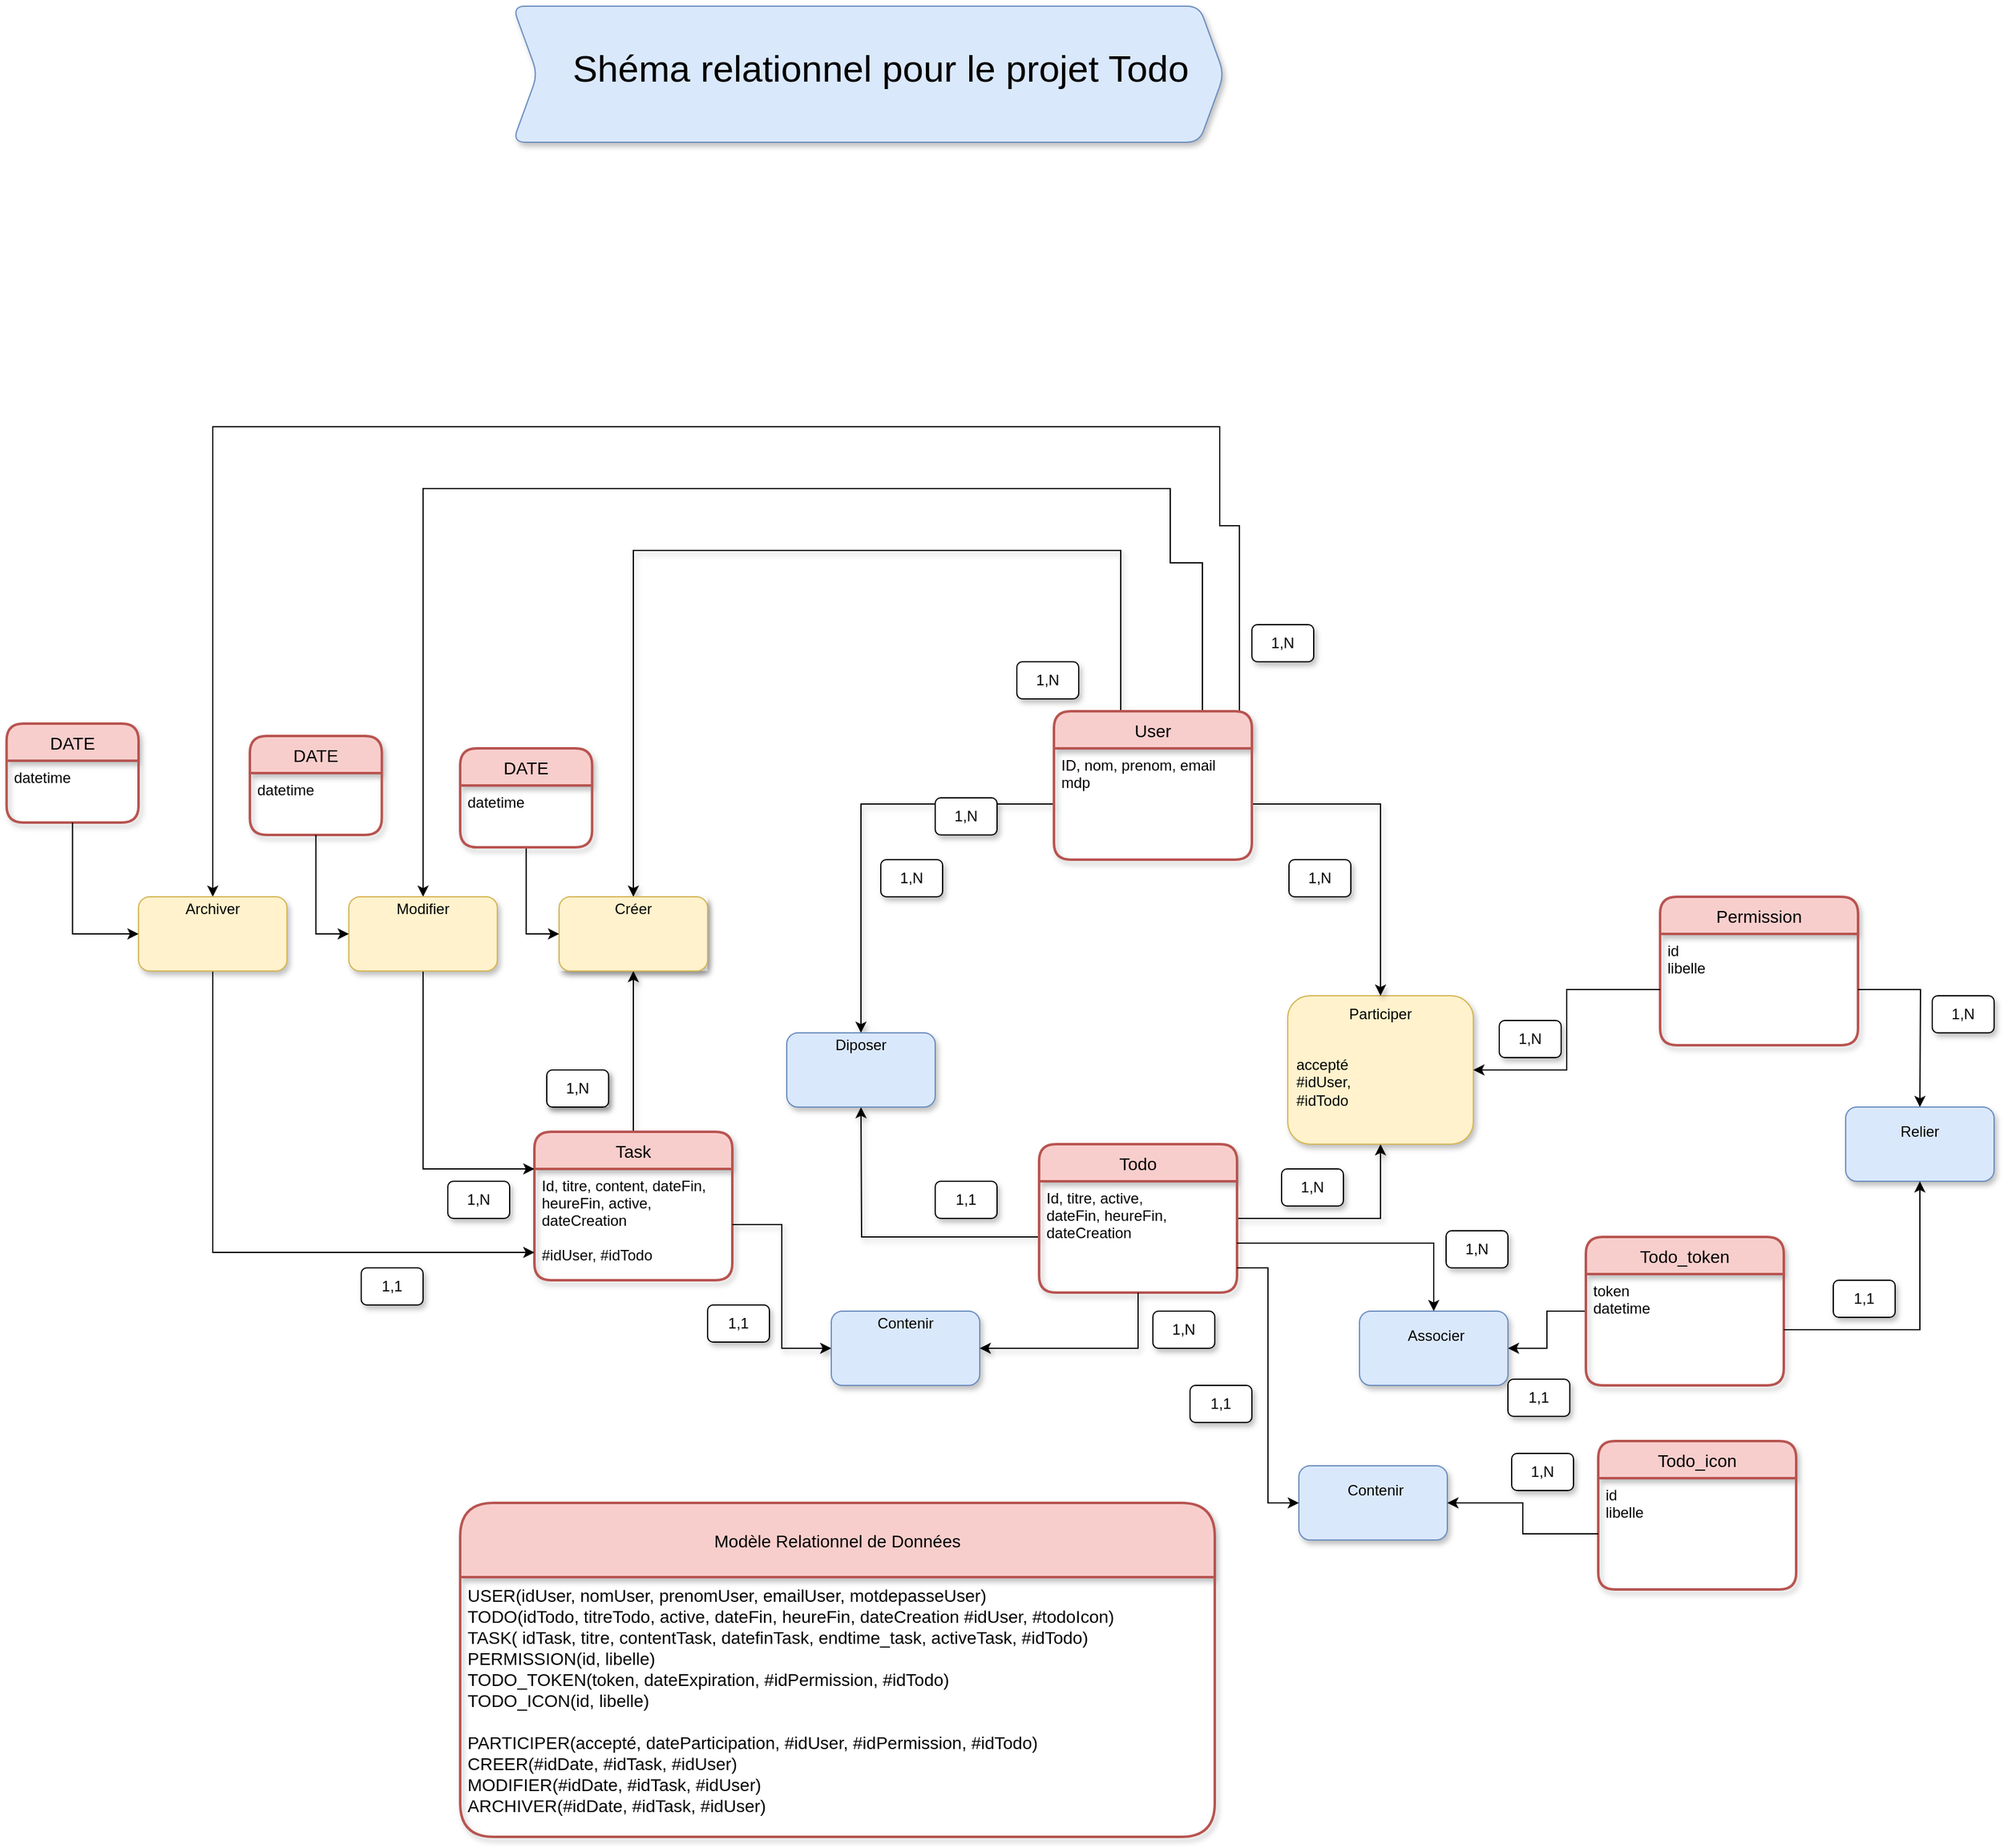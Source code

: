 <mxfile version="14.1.8" type="device"><diagram id="XqB8k5iHXv9dSx2xLBwB" name="Page-1"><mxGraphModel dx="1640" dy="1639" grid="1" gridSize="10" guides="1" tooltips="1" connect="1" arrows="1" fold="1" page="1" pageScale="1" pageWidth="827" pageHeight="1169" math="0" shadow="0"><root><mxCell id="0"/><mxCell id="1" parent="0"/><mxCell id="Rm26clRM2Kl6Tp9O-3ym-28" style="edgeStyle=orthogonalEdgeStyle;rounded=0;orthogonalLoop=1;jettySize=auto;html=1;entryX=0.5;entryY=1;entryDx=0;entryDy=0;shadow=1;" parent="1" source="Rm26clRM2Kl6Tp9O-3ym-4" target="Rm26clRM2Kl6Tp9O-3ym-24" edge="1"><mxGeometry relative="1" as="geometry"><mxPoint x="714" y="540.0" as="targetPoint"/></mxGeometry></mxCell><mxCell id="Rm26clRM2Kl6Tp9O-3ym-18" value="" style="group;shadow=1;" parent="1" vertex="1" connectable="0"><mxGeometry x="364" y="590" width="50" height="30" as="geometry"/></mxCell><mxCell id="Rm26clRM2Kl6Tp9O-3ym-13" value="" style="rounded=1;whiteSpace=wrap;html=1;shadow=1;" parent="Rm26clRM2Kl6Tp9O-3ym-18" vertex="1"><mxGeometry width="50" height="30" as="geometry"/></mxCell><mxCell id="Rm26clRM2Kl6Tp9O-3ym-15" value="1,1" style="text;html=1;strokeColor=none;fillColor=none;align=center;verticalAlign=middle;whiteSpace=wrap;rounded=0;shadow=1;" parent="Rm26clRM2Kl6Tp9O-3ym-18" vertex="1"><mxGeometry x="5" y="5" width="40" height="20" as="geometry"/></mxCell><mxCell id="Rm26clRM2Kl6Tp9O-3ym-19" value="" style="group;shadow=1;" parent="1" vertex="1" connectable="0"><mxGeometry x="320" y="330" width="50" height="30" as="geometry"/></mxCell><mxCell id="Rm26clRM2Kl6Tp9O-3ym-20" value="" style="rounded=1;whiteSpace=wrap;html=1;shadow=1;" parent="Rm26clRM2Kl6Tp9O-3ym-19" vertex="1"><mxGeometry width="50" height="30" as="geometry"/></mxCell><mxCell id="Rm26clRM2Kl6Tp9O-3ym-21" value="1,N" style="text;html=1;strokeColor=none;fillColor=none;align=center;verticalAlign=middle;whiteSpace=wrap;rounded=0;shadow=1;" parent="Rm26clRM2Kl6Tp9O-3ym-19" vertex="1"><mxGeometry x="5" y="5" width="40" height="20" as="geometry"/></mxCell><mxCell id="Rm26clRM2Kl6Tp9O-3ym-23" value="" style="group;shadow=1;" parent="1" vertex="1" connectable="0"><mxGeometry x="664" y="440" width="150" height="120" as="geometry"/></mxCell><mxCell id="Rm26clRM2Kl6Tp9O-3ym-24" value="" style="rounded=1;whiteSpace=wrap;html=1;fillColor=#fff2cc;strokeColor=#d6b656;shadow=1;" parent="Rm26clRM2Kl6Tp9O-3ym-23" vertex="1"><mxGeometry x="-15" width="150" height="120" as="geometry"/></mxCell><mxCell id="Rm26clRM2Kl6Tp9O-3ym-25" value="Participer" style="text;html=1;strokeColor=none;fillColor=none;align=center;verticalAlign=middle;whiteSpace=wrap;rounded=0;shadow=1;" parent="Rm26clRM2Kl6Tp9O-3ym-23" vertex="1"><mxGeometry x="40" width="40" height="30" as="geometry"/></mxCell><mxCell id="Rm26clRM2Kl6Tp9O-3ym-26" value="accepté&lt;br&gt;#idUser, &lt;br&gt;#idTodo" style="text;html=1;strokeColor=none;fillColor=none;align=left;verticalAlign=middle;whiteSpace=wrap;rounded=0;shadow=1;" parent="Rm26clRM2Kl6Tp9O-3ym-23" vertex="1"><mxGeometry x="-10" y="30" width="140" height="80" as="geometry"/></mxCell><mxCell id="Rm26clRM2Kl6Tp9O-3ym-27" style="edgeStyle=orthogonalEdgeStyle;rounded=0;orthogonalLoop=1;jettySize=auto;html=1;shadow=1;" parent="1" source="Rm26clRM2Kl6Tp9O-3ym-2" target="Rm26clRM2Kl6Tp9O-3ym-25" edge="1"><mxGeometry relative="1" as="geometry"/></mxCell><mxCell id="Rm26clRM2Kl6Tp9O-3ym-30" value="" style="group;shadow=1;" parent="1" vertex="1" connectable="0"><mxGeometry x="650" y="330" width="50" height="30" as="geometry"/></mxCell><mxCell id="Zzb7BdXflSFqOl78yFR3-5" value="" style="group" parent="Rm26clRM2Kl6Tp9O-3ym-30" vertex="1" connectable="0"><mxGeometry width="50" height="30" as="geometry"/></mxCell><mxCell id="Rm26clRM2Kl6Tp9O-3ym-31" value="" style="rounded=1;whiteSpace=wrap;html=1;shadow=1;" parent="Zzb7BdXflSFqOl78yFR3-5" vertex="1"><mxGeometry width="50" height="30" as="geometry"/></mxCell><mxCell id="Rm26clRM2Kl6Tp9O-3ym-32" value="1,N" style="text;html=1;strokeColor=none;fillColor=none;align=center;verticalAlign=middle;whiteSpace=wrap;rounded=0;shadow=1;" parent="Zzb7BdXflSFqOl78yFR3-5" vertex="1"><mxGeometry x="5" y="5" width="40" height="20" as="geometry"/></mxCell><mxCell id="Rm26clRM2Kl6Tp9O-3ym-33" value="" style="group;shadow=1;" parent="1" vertex="1" connectable="0"><mxGeometry x="644" y="580" width="50" height="30" as="geometry"/></mxCell><mxCell id="Rm26clRM2Kl6Tp9O-3ym-34" value="" style="rounded=1;whiteSpace=wrap;html=1;shadow=1;" parent="Rm26clRM2Kl6Tp9O-3ym-33" vertex="1"><mxGeometry width="50" height="30" as="geometry"/></mxCell><mxCell id="Rm26clRM2Kl6Tp9O-3ym-35" value="1,N" style="text;html=1;strokeColor=none;fillColor=none;align=center;verticalAlign=middle;whiteSpace=wrap;rounded=0;shadow=1;" parent="Rm26clRM2Kl6Tp9O-3ym-33" vertex="1"><mxGeometry x="5" y="5" width="40" height="20" as="geometry"/></mxCell><mxCell id="Rm26clRM2Kl6Tp9O-3ym-44" style="edgeStyle=orthogonalEdgeStyle;rounded=0;orthogonalLoop=1;jettySize=auto;html=1;entryX=0.5;entryY=1;entryDx=0;entryDy=0;shadow=1;" parent="1" source="Rm26clRM2Kl6Tp9O-3ym-5" edge="1"><mxGeometry relative="1" as="geometry"><mxPoint x="304" y="530" as="targetPoint"/></mxGeometry></mxCell><mxCell id="Rm26clRM2Kl6Tp9O-3ym-45" style="edgeStyle=orthogonalEdgeStyle;rounded=0;orthogonalLoop=1;jettySize=auto;html=1;entryX=0.5;entryY=0;entryDx=0;entryDy=0;shadow=1;" parent="1" source="Rm26clRM2Kl6Tp9O-3ym-2" target="Rm26clRM2Kl6Tp9O-3ym-82" edge="1"><mxGeometry relative="1" as="geometry"><mxPoint x="300" y="600" as="targetPoint"/></mxGeometry></mxCell><mxCell id="Rm26clRM2Kl6Tp9O-3ym-59" style="edgeStyle=orthogonalEdgeStyle;rounded=0;orthogonalLoop=1;jettySize=auto;html=1;entryX=0.5;entryY=0;entryDx=0;entryDy=0;shadow=1;" parent="1" source="Rm26clRM2Kl6Tp9O-3ym-1" edge="1"><mxGeometry relative="1" as="geometry"><mxPoint x="120" y="360" as="targetPoint"/><Array as="points"><mxPoint x="514" y="80"/><mxPoint x="120" y="80"/></Array></mxGeometry></mxCell><mxCell id="Zzb7BdXflSFqOl78yFR3-11" style="edgeStyle=orthogonalEdgeStyle;rounded=0;orthogonalLoop=1;jettySize=auto;html=1;exitX=0.75;exitY=0;exitDx=0;exitDy=0;entryX=0.5;entryY=0;entryDx=0;entryDy=0;" parent="1" source="Rm26clRM2Kl6Tp9O-3ym-1" target="Zzb7BdXflSFqOl78yFR3-10" edge="1"><mxGeometry relative="1" as="geometry"><Array as="points"><mxPoint x="580" y="90"/><mxPoint x="554" y="90"/><mxPoint x="554" y="30"/><mxPoint x="-50" y="30"/></Array></mxGeometry></mxCell><mxCell id="Zzb7BdXflSFqOl78yFR3-27" style="edgeStyle=orthogonalEdgeStyle;rounded=0;orthogonalLoop=1;jettySize=auto;html=1;exitX=0.937;exitY=0.002;exitDx=0;exitDy=0;entryX=0.5;entryY=0;entryDx=0;entryDy=0;exitPerimeter=0;" parent="1" source="Rm26clRM2Kl6Tp9O-3ym-1" target="Zzb7BdXflSFqOl78yFR3-24" edge="1"><mxGeometry relative="1" as="geometry"><Array as="points"><mxPoint x="610" y="60"/><mxPoint x="594" y="60"/><mxPoint x="594" y="-20"/><mxPoint x="-220" y="-20"/></Array></mxGeometry></mxCell><mxCell id="Rm26clRM2Kl6Tp9O-3ym-1" value="User" style="swimlane;childLayout=stackLayout;horizontal=1;startSize=30;horizontalStack=0;rounded=1;fontSize=14;fontStyle=0;strokeWidth=2;resizeParent=0;resizeLast=1;shadow=1;dashed=0;align=center;fillColor=#f8cecc;strokeColor=#b85450;" parent="1" vertex="1"><mxGeometry x="460" y="210" width="160" height="120" as="geometry"/></mxCell><mxCell id="Rm26clRM2Kl6Tp9O-3ym-2" value="ID, nom, prenom, email&#10;mdp" style="align=left;strokeColor=none;fillColor=none;spacingLeft=4;fontSize=12;verticalAlign=top;resizable=0;rotatable=0;part=1;shadow=1;" parent="Rm26clRM2Kl6Tp9O-3ym-1" vertex="1"><mxGeometry y="30" width="160" height="90" as="geometry"/></mxCell><mxCell id="Rm26clRM2Kl6Tp9O-3ym-58" style="edgeStyle=orthogonalEdgeStyle;rounded=0;orthogonalLoop=1;jettySize=auto;html=1;entryX=0.5;entryY=1;entryDx=0;entryDy=0;shadow=1;" parent="1" source="Rm26clRM2Kl6Tp9O-3ym-36" edge="1"><mxGeometry relative="1" as="geometry"><mxPoint x="120" y="420" as="targetPoint"/></mxGeometry></mxCell><mxCell id="Rm26clRM2Kl6Tp9O-3ym-36" value="Task" style="swimlane;childLayout=stackLayout;horizontal=1;startSize=30;horizontalStack=0;rounded=1;fontSize=14;fontStyle=0;strokeWidth=2;resizeParent=0;resizeLast=1;shadow=1;dashed=0;align=center;fillColor=#f8cecc;strokeColor=#b85450;" parent="1" vertex="1"><mxGeometry x="40" y="550" width="160" height="120" as="geometry"/></mxCell><mxCell id="Rm26clRM2Kl6Tp9O-3ym-37" value="Id, titre, content, dateFin,&#10;heureFin, active, &#10;dateCreation&#10;&#10;#idUser, #idTodo" style="align=left;strokeColor=none;fillColor=none;spacingLeft=4;fontSize=12;verticalAlign=top;resizable=0;rotatable=0;part=1;shadow=1;" parent="Rm26clRM2Kl6Tp9O-3ym-36" vertex="1"><mxGeometry y="30" width="160" height="90" as="geometry"/></mxCell><mxCell id="Rm26clRM2Kl6Tp9O-3ym-53" style="edgeStyle=orthogonalEdgeStyle;rounded=0;orthogonalLoop=1;jettySize=auto;html=1;entryX=0;entryY=0.5;entryDx=0;entryDy=0;shadow=1;" parent="1" source="Rm26clRM2Kl6Tp9O-3ym-37" target="Rm26clRM2Kl6Tp9O-3ym-74" edge="1"><mxGeometry relative="1" as="geometry"><mxPoint x="200" y="800" as="targetPoint"/></mxGeometry></mxCell><mxCell id="Rm26clRM2Kl6Tp9O-3ym-61" value="" style="group;shadow=1;" parent="1" vertex="1" connectable="0"><mxGeometry x="540" y="695" width="50" height="30" as="geometry"/></mxCell><mxCell id="Rm26clRM2Kl6Tp9O-3ym-62" value="" style="rounded=1;whiteSpace=wrap;html=1;shadow=1;" parent="Rm26clRM2Kl6Tp9O-3ym-61" vertex="1"><mxGeometry width="50" height="30" as="geometry"/></mxCell><mxCell id="Rm26clRM2Kl6Tp9O-3ym-63" value="1,N" style="text;html=1;strokeColor=none;fillColor=none;align=center;verticalAlign=middle;whiteSpace=wrap;rounded=0;shadow=1;" parent="Rm26clRM2Kl6Tp9O-3ym-61" vertex="1"><mxGeometry x="5" y="5" width="40" height="20" as="geometry"/></mxCell><mxCell id="Rm26clRM2Kl6Tp9O-3ym-64" value="" style="group;shadow=1;" parent="1" vertex="1" connectable="0"><mxGeometry x="180" y="690" width="50" height="30" as="geometry"/></mxCell><mxCell id="Rm26clRM2Kl6Tp9O-3ym-65" value="" style="rounded=1;whiteSpace=wrap;html=1;shadow=1;" parent="Rm26clRM2Kl6Tp9O-3ym-64" vertex="1"><mxGeometry width="50" height="30" as="geometry"/></mxCell><mxCell id="Rm26clRM2Kl6Tp9O-3ym-66" value="1,1" style="text;html=1;strokeColor=none;fillColor=none;align=center;verticalAlign=middle;whiteSpace=wrap;rounded=0;shadow=1;" parent="Rm26clRM2Kl6Tp9O-3ym-64" vertex="1"><mxGeometry x="5" y="5" width="40" height="20" as="geometry"/></mxCell><mxCell id="Rm26clRM2Kl6Tp9O-3ym-67" value="" style="group;fillColor=#ffffff;shadow=1;" parent="1" vertex="1" connectable="0"><mxGeometry x="50" y="500" width="50" height="30" as="geometry"/></mxCell><mxCell id="Rm26clRM2Kl6Tp9O-3ym-68" value="" style="rounded=1;whiteSpace=wrap;html=1;shadow=1;" parent="Rm26clRM2Kl6Tp9O-3ym-67" vertex="1"><mxGeometry width="50" height="30" as="geometry"/></mxCell><mxCell id="Rm26clRM2Kl6Tp9O-3ym-69" value="1,N" style="text;html=1;strokeColor=none;fillColor=none;align=center;verticalAlign=middle;whiteSpace=wrap;rounded=0;shadow=1;" parent="Rm26clRM2Kl6Tp9O-3ym-67" vertex="1"><mxGeometry x="5" y="5" width="40" height="20" as="geometry"/></mxCell><mxCell id="Rm26clRM2Kl6Tp9O-3ym-70" value="" style="group;shadow=1;" parent="1" vertex="1" connectable="0"><mxGeometry x="364" y="280" width="50" height="30" as="geometry"/></mxCell><mxCell id="Rm26clRM2Kl6Tp9O-3ym-71" value="" style="rounded=1;whiteSpace=wrap;html=1;shadow=1;" parent="Rm26clRM2Kl6Tp9O-3ym-70" vertex="1"><mxGeometry width="50" height="30" as="geometry"/></mxCell><mxCell id="Rm26clRM2Kl6Tp9O-3ym-72" value="1,N" style="text;html=1;strokeColor=none;fillColor=none;align=center;verticalAlign=middle;whiteSpace=wrap;rounded=0;shadow=1;" parent="Rm26clRM2Kl6Tp9O-3ym-70" vertex="1"><mxGeometry x="5" y="5" width="40" height="20" as="geometry"/></mxCell><mxCell id="Rm26clRM2Kl6Tp9O-3ym-73" value="" style="group;shadow=1;" parent="1" vertex="1" connectable="0"><mxGeometry x="280" y="695" width="120" height="60" as="geometry"/></mxCell><mxCell id="Rm26clRM2Kl6Tp9O-3ym-74" value="" style="rounded=1;whiteSpace=wrap;html=1;fillColor=#dae8fc;strokeColor=#6c8ebf;shadow=1;" parent="Rm26clRM2Kl6Tp9O-3ym-73" vertex="1"><mxGeometry width="120" height="60" as="geometry"/></mxCell><mxCell id="Rm26clRM2Kl6Tp9O-3ym-75" value="Contenir" style="text;html=1;strokeColor=none;fillColor=none;align=center;verticalAlign=middle;whiteSpace=wrap;rounded=0;shadow=1;" parent="Rm26clRM2Kl6Tp9O-3ym-73" vertex="1"><mxGeometry x="40" width="40" height="20" as="geometry"/></mxCell><mxCell id="Rm26clRM2Kl6Tp9O-3ym-77" value="" style="group;shadow=1;fillColor=#ffffff;" parent="1" vertex="1" connectable="0"><mxGeometry x="60" y="360" width="120" height="60" as="geometry"/></mxCell><mxCell id="Rm26clRM2Kl6Tp9O-3ym-78" value="" style="rounded=1;whiteSpace=wrap;html=1;fillColor=#fff2cc;strokeColor=#d6b656;shadow=1;" parent="Rm26clRM2Kl6Tp9O-3ym-77" vertex="1"><mxGeometry width="120" height="60" as="geometry"/></mxCell><mxCell id="Rm26clRM2Kl6Tp9O-3ym-79" value="Créer" style="text;html=1;strokeColor=none;fillColor=none;align=center;verticalAlign=middle;whiteSpace=wrap;rounded=0;shadow=1;" parent="Rm26clRM2Kl6Tp9O-3ym-77" vertex="1"><mxGeometry x="40" width="40" height="20" as="geometry"/></mxCell><mxCell id="Rm26clRM2Kl6Tp9O-3ym-80" value="" style="group;shadow=1;" parent="1" vertex="1" connectable="0"><mxGeometry x="244" y="470" width="120" height="60" as="geometry"/></mxCell><mxCell id="Rm26clRM2Kl6Tp9O-3ym-81" value="" style="rounded=1;whiteSpace=wrap;html=1;fillColor=#dae8fc;strokeColor=#6c8ebf;shadow=1;" parent="Rm26clRM2Kl6Tp9O-3ym-80" vertex="1"><mxGeometry width="120" height="60" as="geometry"/></mxCell><mxCell id="Rm26clRM2Kl6Tp9O-3ym-82" value="Diposer" style="text;html=1;strokeColor=none;fillColor=none;align=center;verticalAlign=middle;whiteSpace=wrap;rounded=0;shadow=1;" parent="Rm26clRM2Kl6Tp9O-3ym-80" vertex="1"><mxGeometry x="40" width="40" height="20" as="geometry"/></mxCell><mxCell id="Rm26clRM2Kl6Tp9O-3ym-4" value="Todo" style="swimlane;childLayout=stackLayout;horizontal=1;startSize=30;horizontalStack=0;rounded=1;fontSize=14;fontStyle=0;strokeWidth=2;resizeParent=0;resizeLast=1;shadow=1;dashed=0;align=center;fillColor=#f8cecc;strokeColor=#b85450;swimlaneLine=1;glass=0;" parent="1" vertex="1"><mxGeometry x="448" y="560" width="160" height="120" as="geometry"/></mxCell><mxCell id="Rm26clRM2Kl6Tp9O-3ym-5" value="Id, titre, active,&#10;dateFin, heureFin,&#10;dateCreation" style="align=left;strokeColor=none;fillColor=none;spacingLeft=4;fontSize=12;verticalAlign=top;resizable=0;rotatable=0;part=1;shadow=1;" parent="Rm26clRM2Kl6Tp9O-3ym-4" vertex="1"><mxGeometry y="30" width="160" height="90" as="geometry"/></mxCell><mxCell id="Rm26clRM2Kl6Tp9O-3ym-83" style="edgeStyle=orthogonalEdgeStyle;rounded=0;orthogonalLoop=1;jettySize=auto;html=1;entryX=1;entryY=0.5;entryDx=0;entryDy=0;shadow=1;" parent="1" source="Rm26clRM2Kl6Tp9O-3ym-5" target="Rm26clRM2Kl6Tp9O-3ym-74" edge="1"><mxGeometry relative="1" as="geometry"><Array as="points"><mxPoint x="528" y="725"/></Array></mxGeometry></mxCell><mxCell id="Rm26clRM2Kl6Tp9O-3ym-89" value="Modèle Relationnel de Données" style="swimlane;childLayout=stackLayout;horizontal=1;startSize=60;horizontalStack=0;rounded=1;fontSize=14;fontStyle=0;strokeWidth=2;resizeParent=0;resizeLast=1;shadow=1;dashed=0;align=center;fillColor=#f8cecc;strokeColor=#b85450;swimlaneFillColor=none;sketch=0;" parent="1" vertex="1"><mxGeometry x="-20" y="850" width="610" height="270" as="geometry"/></mxCell><mxCell id="Rm26clRM2Kl6Tp9O-3ym-90" value="USER(idUser, nomUser, prenomUser, emailUser, motdepasseUser)&#10;TODO(idTodo, titreTodo, active, dateFin, heureFin, dateCreation #idUser, #todoIcon)&#10;TASK( idTask, titre, contentTask, datefinTask, endtime_task, activeTask, #idTodo)&#10;PERMISSION(id, libelle)&#10;TODO_TOKEN(token, dateExpiration, #idPermission, #idTodo)&#10;TODO_ICON(id, libelle)&#10;&#10;PARTICIPER(accepté, dateParticipation, #idUser, #idPermission, #idTodo)&#10;CREER(#idDate, #idTask, #idUser)&#10;MODIFIER(#idDate, #idTask, #idUser)&#10;ARCHIVER(#idDate, #idTask, #idUser)" style="align=left;strokeColor=none;fillColor=none;spacingLeft=4;fontSize=14;verticalAlign=top;resizable=0;rotatable=0;part=1;spacing=2;fontFamily=Helvetica;labelBackgroundColor=none;labelBorderColor=none;" parent="Rm26clRM2Kl6Tp9O-3ym-89" vertex="1"><mxGeometry y="60" width="610" height="210" as="geometry"/></mxCell><mxCell id="Rm26clRM2Kl6Tp9O-3ym-91" value="" style="shape=step;perimeter=stepPerimeter;whiteSpace=wrap;html=1;fixedSize=1;rounded=1;shadow=1;glass=0;sketch=0;strokeColor=#6c8ebf;fillColor=#dae8fc;fontFamily=Helvetica;fontSize=14;" parent="1" vertex="1"><mxGeometry x="22.5" y="-360" width="575" height="110" as="geometry"/></mxCell><mxCell id="Rm26clRM2Kl6Tp9O-3ym-93" value="&lt;div style=&quot;text-align: justify; font-size: 30px;&quot;&gt;&lt;span style=&quot;font-size: 30px;&quot;&gt;Shéma relationnel pour le projet Todo&lt;/span&gt;&lt;/div&gt;" style="text;html=1;strokeColor=none;fillColor=none;align=center;verticalAlign=middle;whiteSpace=wrap;rounded=0;shadow=1;glass=0;sketch=0;fontFamily=Helvetica;fontSize=30;" parent="1" vertex="1"><mxGeometry x="60" y="-320" width="520" height="20" as="geometry"/></mxCell><mxCell id="Rm26clRM2Kl6Tp9O-3ym-95" style="edgeStyle=orthogonalEdgeStyle;rounded=0;orthogonalLoop=1;jettySize=auto;html=1;exitX=0.5;exitY=1;exitDx=0;exitDy=0;shadow=1;fontFamily=Helvetica;fontSize=30;fontColor=#000000;" parent="1" source="Rm26clRM2Kl6Tp9O-3ym-93" target="Rm26clRM2Kl6Tp9O-3ym-93" edge="1"><mxGeometry relative="1" as="geometry"/></mxCell><mxCell id="vfI2gxdwz_hh4AWfBdgs-1" value="Permission" style="swimlane;childLayout=stackLayout;horizontal=1;startSize=30;horizontalStack=0;rounded=1;fontSize=14;fontStyle=0;strokeWidth=2;resizeParent=0;resizeLast=1;shadow=1;dashed=0;align=center;fillColor=#f8cecc;strokeColor=#b85450;" parent="1" vertex="1"><mxGeometry x="950" y="360" width="160" height="120" as="geometry"/></mxCell><mxCell id="vfI2gxdwz_hh4AWfBdgs-2" value="id&#10;libelle" style="align=left;strokeColor=none;fillColor=none;spacingLeft=4;fontSize=12;verticalAlign=top;resizable=0;rotatable=0;part=1;shadow=1;" parent="vfI2gxdwz_hh4AWfBdgs-1" vertex="1"><mxGeometry y="30" width="160" height="90" as="geometry"/></mxCell><mxCell id="Zzb7BdXflSFqOl78yFR3-1" style="edgeStyle=orthogonalEdgeStyle;rounded=0;orthogonalLoop=1;jettySize=auto;html=1;entryX=1;entryY=0.5;entryDx=0;entryDy=0;" parent="1" source="vfI2gxdwz_hh4AWfBdgs-2" target="Rm26clRM2Kl6Tp9O-3ym-24" edge="1"><mxGeometry relative="1" as="geometry"/></mxCell><mxCell id="Zzb7BdXflSFqOl78yFR3-6" value="" style="group" parent="1" vertex="1" connectable="0"><mxGeometry x="820" y="460" width="50" height="30" as="geometry"/></mxCell><mxCell id="Zzb7BdXflSFqOl78yFR3-7" value="" style="rounded=1;whiteSpace=wrap;html=1;shadow=1;" parent="Zzb7BdXflSFqOl78yFR3-6" vertex="1"><mxGeometry width="50" height="30" as="geometry"/></mxCell><mxCell id="Zzb7BdXflSFqOl78yFR3-8" value="1,N" style="text;html=1;strokeColor=none;fillColor=none;align=center;verticalAlign=middle;whiteSpace=wrap;rounded=0;shadow=1;" parent="Zzb7BdXflSFqOl78yFR3-6" vertex="1"><mxGeometry x="5" y="5" width="40" height="20" as="geometry"/></mxCell><mxCell id="Zzb7BdXflSFqOl78yFR3-12" style="edgeStyle=orthogonalEdgeStyle;rounded=0;orthogonalLoop=1;jettySize=auto;html=1;" parent="1" source="Zzb7BdXflSFqOl78yFR3-9" edge="1"><mxGeometry relative="1" as="geometry"><mxPoint x="40" y="580" as="targetPoint"/><Array as="points"><mxPoint x="-50" y="580"/><mxPoint x="40" y="580"/></Array></mxGeometry></mxCell><mxCell id="Zzb7BdXflSFqOl78yFR3-9" value="" style="rounded=1;whiteSpace=wrap;html=1;fillColor=#fff2cc;strokeColor=#d6b656;shadow=1;" parent="1" vertex="1"><mxGeometry x="-110" y="360" width="120" height="60" as="geometry"/></mxCell><mxCell id="Zzb7BdXflSFqOl78yFR3-10" value="Modifier" style="text;html=1;strokeColor=none;fillColor=none;align=center;verticalAlign=middle;whiteSpace=wrap;rounded=0;shadow=1;" parent="1" vertex="1"><mxGeometry x="-70" y="360" width="40" height="20" as="geometry"/></mxCell><mxCell id="Zzb7BdXflSFqOl78yFR3-16" value="" style="group;shadow=1;" parent="1" vertex="1" connectable="0"><mxGeometry x="430" y="170" width="50" height="30" as="geometry"/></mxCell><mxCell id="Zzb7BdXflSFqOl78yFR3-17" value="" style="rounded=1;whiteSpace=wrap;html=1;shadow=1;" parent="Zzb7BdXflSFqOl78yFR3-16" vertex="1"><mxGeometry width="50" height="30" as="geometry"/></mxCell><mxCell id="Zzb7BdXflSFqOl78yFR3-18" value="1,N" style="text;html=1;strokeColor=none;fillColor=none;align=center;verticalAlign=middle;whiteSpace=wrap;rounded=0;shadow=1;" parent="Zzb7BdXflSFqOl78yFR3-16" vertex="1"><mxGeometry x="5" y="5" width="40" height="20" as="geometry"/></mxCell><mxCell id="Zzb7BdXflSFqOl78yFR3-19" value="" style="group;shadow=1;" parent="1" vertex="1" connectable="0"><mxGeometry x="-30" y="590" width="50" height="30" as="geometry"/></mxCell><mxCell id="Zzb7BdXflSFqOl78yFR3-20" value="" style="rounded=1;whiteSpace=wrap;html=1;shadow=1;" parent="Zzb7BdXflSFqOl78yFR3-19" vertex="1"><mxGeometry width="50" height="30" as="geometry"/></mxCell><mxCell id="Zzb7BdXflSFqOl78yFR3-21" value="1,N" style="text;html=1;strokeColor=none;fillColor=none;align=center;verticalAlign=middle;whiteSpace=wrap;rounded=0;shadow=1;" parent="Zzb7BdXflSFqOl78yFR3-19" vertex="1"><mxGeometry x="5" y="5" width="40" height="20" as="geometry"/></mxCell><mxCell id="Zzb7BdXflSFqOl78yFR3-32" style="edgeStyle=orthogonalEdgeStyle;rounded=0;orthogonalLoop=1;jettySize=auto;html=1;entryX=0;entryY=0.75;entryDx=0;entryDy=0;" parent="1" source="Zzb7BdXflSFqOl78yFR3-24" target="Rm26clRM2Kl6Tp9O-3ym-37" edge="1"><mxGeometry relative="1" as="geometry"><Array as="points"><mxPoint x="-220" y="647"/></Array></mxGeometry></mxCell><mxCell id="Zzb7BdXflSFqOl78yFR3-24" value="" style="rounded=1;whiteSpace=wrap;html=1;fillColor=#fff2cc;strokeColor=#d6b656;shadow=1;" parent="1" vertex="1"><mxGeometry x="-280" y="360" width="120" height="60" as="geometry"/></mxCell><mxCell id="Zzb7BdXflSFqOl78yFR3-25" value="Archiver" style="text;html=1;strokeColor=none;fillColor=none;align=center;verticalAlign=middle;whiteSpace=wrap;rounded=0;shadow=1;" parent="1" vertex="1"><mxGeometry x="-240" y="360" width="40" height="20" as="geometry"/></mxCell><mxCell id="Zzb7BdXflSFqOl78yFR3-28" value="" style="group;shadow=1;" parent="1" vertex="1" connectable="0"><mxGeometry x="620" y="140" width="50" height="30" as="geometry"/></mxCell><mxCell id="Zzb7BdXflSFqOl78yFR3-29" value="" style="rounded=1;whiteSpace=wrap;html=1;shadow=1;" parent="Zzb7BdXflSFqOl78yFR3-28" vertex="1"><mxGeometry width="50" height="30" as="geometry"/></mxCell><mxCell id="Zzb7BdXflSFqOl78yFR3-30" value="1,N" style="text;html=1;strokeColor=none;fillColor=none;align=center;verticalAlign=middle;whiteSpace=wrap;rounded=0;shadow=1;" parent="Zzb7BdXflSFqOl78yFR3-28" vertex="1"><mxGeometry x="5" y="5" width="40" height="20" as="geometry"/></mxCell><mxCell id="Zzb7BdXflSFqOl78yFR3-34" value="" style="rounded=1;whiteSpace=wrap;html=1;shadow=1;" parent="1" vertex="1"><mxGeometry x="-100" y="660" width="50" height="30" as="geometry"/></mxCell><mxCell id="Zzb7BdXflSFqOl78yFR3-35" value="1,1" style="text;html=1;strokeColor=none;fillColor=none;align=center;verticalAlign=middle;whiteSpace=wrap;rounded=0;shadow=1;" parent="1" vertex="1"><mxGeometry x="-95" y="665" width="40" height="20" as="geometry"/></mxCell><mxCell id="Zzb7BdXflSFqOl78yFR3-36" value="Todo_icon" style="swimlane;childLayout=stackLayout;horizontal=1;startSize=30;horizontalStack=0;rounded=1;fontSize=14;fontStyle=0;strokeWidth=2;resizeParent=0;resizeLast=1;shadow=1;dashed=0;align=center;fillColor=#f8cecc;strokeColor=#b85450;" parent="1" vertex="1"><mxGeometry x="900" y="800" width="160" height="120" as="geometry"/></mxCell><mxCell id="Zzb7BdXflSFqOl78yFR3-37" value="id&#10;libelle" style="align=left;strokeColor=none;fillColor=none;spacingLeft=4;fontSize=12;verticalAlign=top;resizable=0;rotatable=0;part=1;shadow=1;" parent="Zzb7BdXflSFqOl78yFR3-36" vertex="1"><mxGeometry y="30" width="160" height="90" as="geometry"/></mxCell><mxCell id="Zzb7BdXflSFqOl78yFR3-39" value="" style="rounded=1;whiteSpace=wrap;html=1;fillColor=#dae8fc;strokeColor=#6c8ebf;shadow=1;" parent="1" vertex="1"><mxGeometry x="658" y="820" width="120" height="60" as="geometry"/></mxCell><mxCell id="Zzb7BdXflSFqOl78yFR3-40" value="Contenir" style="text;html=1;strokeColor=none;fillColor=none;align=center;verticalAlign=middle;whiteSpace=wrap;rounded=0;shadow=1;" parent="1" vertex="1"><mxGeometry x="700" y="830" width="40" height="20" as="geometry"/></mxCell><mxCell id="Zzb7BdXflSFqOl78yFR3-41" style="edgeStyle=orthogonalEdgeStyle;rounded=0;orthogonalLoop=1;jettySize=auto;html=1;entryX=1;entryY=0.5;entryDx=0;entryDy=0;" parent="1" source="Zzb7BdXflSFqOl78yFR3-37" target="Zzb7BdXflSFqOl78yFR3-39" edge="1"><mxGeometry relative="1" as="geometry"/></mxCell><mxCell id="Zzb7BdXflSFqOl78yFR3-42" style="edgeStyle=orthogonalEdgeStyle;rounded=0;orthogonalLoop=1;jettySize=auto;html=1;entryX=0;entryY=0.5;entryDx=0;entryDy=0;" parent="1" source="Rm26clRM2Kl6Tp9O-3ym-5" target="Zzb7BdXflSFqOl78yFR3-39" edge="1"><mxGeometry relative="1" as="geometry"><Array as="points"><mxPoint x="633" y="660"/><mxPoint x="633" y="850"/></Array></mxGeometry></mxCell><mxCell id="Zzb7BdXflSFqOl78yFR3-45" value="" style="group" parent="1" vertex="1" connectable="0"><mxGeometry x="830" y="810" width="50" height="30" as="geometry"/></mxCell><mxCell id="Zzb7BdXflSFqOl78yFR3-46" value="" style="rounded=1;whiteSpace=wrap;html=1;shadow=1;" parent="Zzb7BdXflSFqOl78yFR3-45" vertex="1"><mxGeometry width="50" height="30" as="geometry"/></mxCell><mxCell id="Zzb7BdXflSFqOl78yFR3-47" value="1,N" style="text;html=1;strokeColor=none;fillColor=none;align=center;verticalAlign=middle;whiteSpace=wrap;rounded=0;shadow=1;" parent="Zzb7BdXflSFqOl78yFR3-45" vertex="1"><mxGeometry x="5" y="5" width="40" height="20" as="geometry"/></mxCell><mxCell id="Zzb7BdXflSFqOl78yFR3-48" value="" style="group" parent="1" vertex="1" connectable="0"><mxGeometry x="570" y="755" width="50" height="30" as="geometry"/></mxCell><mxCell id="Zzb7BdXflSFqOl78yFR3-49" value="" style="rounded=1;whiteSpace=wrap;html=1;shadow=1;" parent="Zzb7BdXflSFqOl78yFR3-48" vertex="1"><mxGeometry width="50" height="30" as="geometry"/></mxCell><mxCell id="Zzb7BdXflSFqOl78yFR3-50" value="1,1" style="text;html=1;strokeColor=none;fillColor=none;align=center;verticalAlign=middle;whiteSpace=wrap;rounded=0;shadow=1;" parent="Zzb7BdXflSFqOl78yFR3-48" vertex="1"><mxGeometry x="5" y="5" width="40" height="20" as="geometry"/></mxCell><mxCell id="ZrzTxB9cZzkJR_Hx967v-1" value="DATE" style="swimlane;childLayout=stackLayout;horizontal=1;startSize=30;horizontalStack=0;rounded=1;fontSize=14;fontStyle=0;strokeWidth=2;resizeParent=0;resizeLast=1;shadow=1;dashed=0;align=center;fillColor=#f8cecc;strokeColor=#b85450;" parent="1" vertex="1"><mxGeometry x="-190" y="230" width="106.67" height="80" as="geometry"/></mxCell><mxCell id="ZrzTxB9cZzkJR_Hx967v-2" value="datetime" style="align=left;strokeColor=none;fillColor=none;spacingLeft=4;fontSize=12;verticalAlign=top;resizable=0;rotatable=0;part=1;shadow=1;" parent="ZrzTxB9cZzkJR_Hx967v-1" vertex="1"><mxGeometry y="30" width="106.67" height="50" as="geometry"/></mxCell><mxCell id="ZrzTxB9cZzkJR_Hx967v-3" style="edgeStyle=orthogonalEdgeStyle;rounded=0;orthogonalLoop=1;jettySize=auto;html=1;entryX=0;entryY=0.5;entryDx=0;entryDy=0;" parent="1" source="ZrzTxB9cZzkJR_Hx967v-2" target="Zzb7BdXflSFqOl78yFR3-9" edge="1"><mxGeometry relative="1" as="geometry"/></mxCell><mxCell id="ZrzTxB9cZzkJR_Hx967v-6" style="edgeStyle=orthogonalEdgeStyle;rounded=0;orthogonalLoop=1;jettySize=auto;html=1;entryX=0;entryY=0.5;entryDx=0;entryDy=0;" parent="1" source="ZrzTxB9cZzkJR_Hx967v-4" target="Rm26clRM2Kl6Tp9O-3ym-78" edge="1"><mxGeometry relative="1" as="geometry"/></mxCell><mxCell id="ZrzTxB9cZzkJR_Hx967v-4" value="DATE" style="swimlane;childLayout=stackLayout;horizontal=1;startSize=30;horizontalStack=0;rounded=1;fontSize=14;fontStyle=0;strokeWidth=2;resizeParent=0;resizeLast=1;shadow=1;dashed=0;align=center;fillColor=#f8cecc;strokeColor=#b85450;" parent="1" vertex="1"><mxGeometry x="-20" y="240" width="106.67" height="80" as="geometry"/></mxCell><mxCell id="ZrzTxB9cZzkJR_Hx967v-5" value="datetime" style="align=left;strokeColor=none;fillColor=none;spacingLeft=4;fontSize=12;verticalAlign=top;resizable=0;rotatable=0;part=1;shadow=1;" parent="ZrzTxB9cZzkJR_Hx967v-4" vertex="1"><mxGeometry y="30" width="106.67" height="50" as="geometry"/></mxCell><mxCell id="ZrzTxB9cZzkJR_Hx967v-7" value="DATE" style="swimlane;childLayout=stackLayout;horizontal=1;startSize=30;horizontalStack=0;rounded=1;fontSize=14;fontStyle=0;strokeWidth=2;resizeParent=0;resizeLast=1;shadow=1;dashed=0;align=center;fillColor=#f8cecc;strokeColor=#b85450;" parent="1" vertex="1"><mxGeometry x="-386.67" y="220" width="106.67" height="80" as="geometry"/></mxCell><mxCell id="ZrzTxB9cZzkJR_Hx967v-8" value="datetime" style="align=left;strokeColor=none;fillColor=none;spacingLeft=4;fontSize=12;verticalAlign=top;resizable=0;rotatable=0;part=1;shadow=1;" parent="ZrzTxB9cZzkJR_Hx967v-7" vertex="1"><mxGeometry y="30" width="106.67" height="50" as="geometry"/></mxCell><mxCell id="ZrzTxB9cZzkJR_Hx967v-9" style="edgeStyle=orthogonalEdgeStyle;rounded=0;orthogonalLoop=1;jettySize=auto;html=1;entryX=0;entryY=0.5;entryDx=0;entryDy=0;" parent="1" source="ZrzTxB9cZzkJR_Hx967v-8" target="Zzb7BdXflSFqOl78yFR3-24" edge="1"><mxGeometry relative="1" as="geometry"/></mxCell><mxCell id="ZrzTxB9cZzkJR_Hx967v-27" style="edgeStyle=orthogonalEdgeStyle;rounded=0;orthogonalLoop=1;jettySize=auto;html=1;entryX=1;entryY=0.5;entryDx=0;entryDy=0;" parent="1" source="ZrzTxB9cZzkJR_Hx967v-23" target="ZrzTxB9cZzkJR_Hx967v-25" edge="1"><mxGeometry relative="1" as="geometry"/></mxCell><mxCell id="ZrzTxB9cZzkJR_Hx967v-23" value="Todo_token" style="swimlane;childLayout=stackLayout;horizontal=1;startSize=30;horizontalStack=0;rounded=1;fontSize=14;fontStyle=0;strokeWidth=2;resizeParent=0;resizeLast=1;shadow=1;dashed=0;align=center;fillColor=#f8cecc;strokeColor=#b85450;" parent="1" vertex="1"><mxGeometry x="890" y="635" width="160" height="120" as="geometry"/></mxCell><mxCell id="ZrzTxB9cZzkJR_Hx967v-24" value="token&#10;datetime" style="align=left;strokeColor=none;fillColor=none;spacingLeft=4;fontSize=12;verticalAlign=top;resizable=0;rotatable=0;part=1;shadow=1;" parent="ZrzTxB9cZzkJR_Hx967v-23" vertex="1"><mxGeometry y="30" width="160" height="90" as="geometry"/></mxCell><mxCell id="ZrzTxB9cZzkJR_Hx967v-25" value="" style="rounded=1;whiteSpace=wrap;html=1;fillColor=#dae8fc;strokeColor=#6c8ebf;shadow=1;" parent="1" vertex="1"><mxGeometry x="707" y="695" width="120" height="60" as="geometry"/></mxCell><mxCell id="ZrzTxB9cZzkJR_Hx967v-26" value="Associer" style="text;html=1;strokeColor=none;fillColor=none;align=center;verticalAlign=middle;whiteSpace=wrap;rounded=0;shadow=1;" parent="1" vertex="1"><mxGeometry x="749" y="705" width="40" height="20" as="geometry"/></mxCell><mxCell id="ZrzTxB9cZzkJR_Hx967v-28" style="edgeStyle=orthogonalEdgeStyle;rounded=0;orthogonalLoop=1;jettySize=auto;html=1;" parent="1" source="Rm26clRM2Kl6Tp9O-3ym-5" target="ZrzTxB9cZzkJR_Hx967v-25" edge="1"><mxGeometry relative="1" as="geometry"><Array as="points"><mxPoint x="767" y="640"/></Array></mxGeometry></mxCell><mxCell id="ZrzTxB9cZzkJR_Hx967v-29" value="" style="group" parent="1" vertex="1" connectable="0"><mxGeometry x="777" y="630" width="50" height="30" as="geometry"/></mxCell><mxCell id="ZrzTxB9cZzkJR_Hx967v-30" value="" style="rounded=1;whiteSpace=wrap;html=1;shadow=1;" parent="ZrzTxB9cZzkJR_Hx967v-29" vertex="1"><mxGeometry width="50" height="30" as="geometry"/></mxCell><mxCell id="ZrzTxB9cZzkJR_Hx967v-31" value="1,N" style="text;html=1;strokeColor=none;fillColor=none;align=center;verticalAlign=middle;whiteSpace=wrap;rounded=0;shadow=1;" parent="ZrzTxB9cZzkJR_Hx967v-29" vertex="1"><mxGeometry x="5" y="5" width="40" height="20" as="geometry"/></mxCell><mxCell id="ZrzTxB9cZzkJR_Hx967v-32" value="" style="group" parent="1" vertex="1" connectable="0"><mxGeometry x="827" y="750" width="50" height="30" as="geometry"/></mxCell><mxCell id="ZrzTxB9cZzkJR_Hx967v-33" value="" style="rounded=1;whiteSpace=wrap;html=1;shadow=1;" parent="ZrzTxB9cZzkJR_Hx967v-32" vertex="1"><mxGeometry width="50" height="30" as="geometry"/></mxCell><mxCell id="ZrzTxB9cZzkJR_Hx967v-34" value="1,1" style="text;html=1;strokeColor=none;fillColor=none;align=center;verticalAlign=middle;whiteSpace=wrap;rounded=0;shadow=1;" parent="ZrzTxB9cZzkJR_Hx967v-32" vertex="1"><mxGeometry x="5" y="5" width="40" height="20" as="geometry"/></mxCell><mxCell id="ZrzTxB9cZzkJR_Hx967v-35" value="" style="rounded=1;whiteSpace=wrap;html=1;fillColor=#dae8fc;strokeColor=#6c8ebf;shadow=1;" parent="1" vertex="1"><mxGeometry x="1100" y="530" width="120" height="60" as="geometry"/></mxCell><mxCell id="ZrzTxB9cZzkJR_Hx967v-36" value="Relier" style="text;html=1;strokeColor=none;fillColor=none;align=center;verticalAlign=middle;whiteSpace=wrap;rounded=0;shadow=1;" parent="1" vertex="1"><mxGeometry x="1140" y="540" width="40" height="20" as="geometry"/></mxCell><mxCell id="ZrzTxB9cZzkJR_Hx967v-37" style="edgeStyle=orthogonalEdgeStyle;rounded=0;orthogonalLoop=1;jettySize=auto;html=1;" parent="1" source="vfI2gxdwz_hh4AWfBdgs-2" edge="1"><mxGeometry relative="1" as="geometry"><mxPoint x="1160" y="530" as="targetPoint"/></mxGeometry></mxCell><mxCell id="ZrzTxB9cZzkJR_Hx967v-38" style="edgeStyle=orthogonalEdgeStyle;rounded=0;orthogonalLoop=1;jettySize=auto;html=1;entryX=0.5;entryY=1;entryDx=0;entryDy=0;" parent="1" source="ZrzTxB9cZzkJR_Hx967v-24" target="ZrzTxB9cZzkJR_Hx967v-35" edge="1"><mxGeometry relative="1" as="geometry"/></mxCell><mxCell id="ZrzTxB9cZzkJR_Hx967v-39" value="" style="group" parent="1" vertex="1" connectable="0"><mxGeometry x="1170" y="440" width="50" height="30" as="geometry"/></mxCell><mxCell id="ZrzTxB9cZzkJR_Hx967v-40" value="" style="rounded=1;whiteSpace=wrap;html=1;shadow=1;" parent="ZrzTxB9cZzkJR_Hx967v-39" vertex="1"><mxGeometry width="50" height="30" as="geometry"/></mxCell><mxCell id="ZrzTxB9cZzkJR_Hx967v-41" value="1,N" style="text;html=1;strokeColor=none;fillColor=none;align=center;verticalAlign=middle;whiteSpace=wrap;rounded=0;shadow=1;" parent="ZrzTxB9cZzkJR_Hx967v-39" vertex="1"><mxGeometry x="5" y="5" width="40" height="20" as="geometry"/></mxCell><mxCell id="ZrzTxB9cZzkJR_Hx967v-42" value="" style="group" parent="1" vertex="1" connectable="0"><mxGeometry x="1090" y="670" width="50" height="30" as="geometry"/></mxCell><mxCell id="ZrzTxB9cZzkJR_Hx967v-43" value="" style="rounded=1;whiteSpace=wrap;html=1;shadow=1;" parent="ZrzTxB9cZzkJR_Hx967v-42" vertex="1"><mxGeometry width="50" height="30" as="geometry"/></mxCell><mxCell id="ZrzTxB9cZzkJR_Hx967v-44" value="1,1" style="text;html=1;strokeColor=none;fillColor=none;align=center;verticalAlign=middle;whiteSpace=wrap;rounded=0;shadow=1;" parent="ZrzTxB9cZzkJR_Hx967v-42" vertex="1"><mxGeometry x="5" y="5" width="40" height="20" as="geometry"/></mxCell></root></mxGraphModel></diagram></mxfile>
